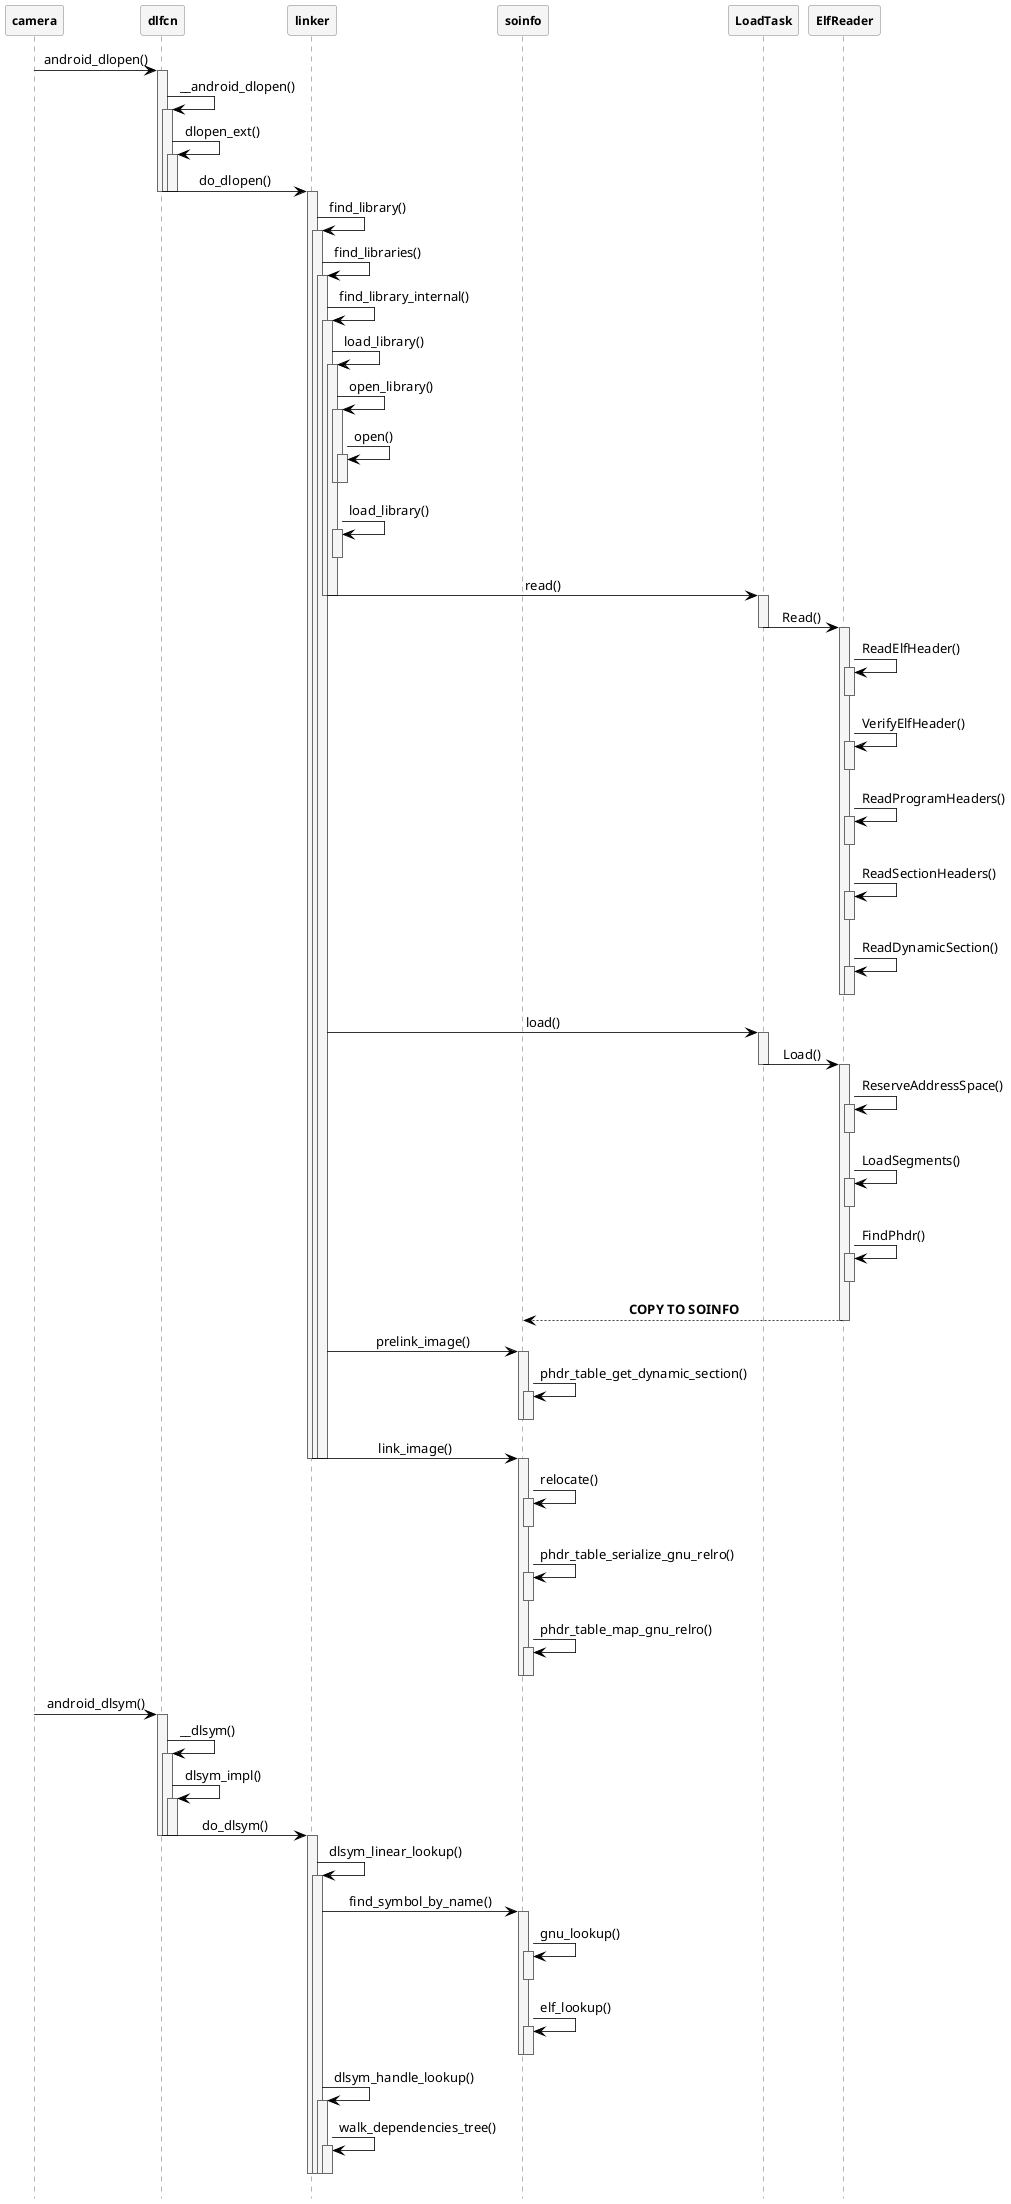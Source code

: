 @startuml libhybris
 
hide footbox
skinparam {
    ' defaultFontName Abyssinica SIL
    Shadowing false  
    backgroundColor white
    NoteFontColor #OrangeRed
    NoteFontSize 16
    NoteTextAlignment left
    NoteBackgroundColor WhiteSmoke
    NoteColor transparent
    NoteBorderThickness 0
    NoteBorderColor transparent
    NoteBorderThickness 0
    NoteShadowing false
    ParticipantPadding 0
    BoxPadding 20
    dpi 96
    ClassBackgroundColor transparent
    ClassHeaderBackgroundColor lightgreen
    ClassStereotypeFontColor transparent
    SequenceBoxBordercolor sienna
    SequenceBoxFontSize 24
    SequenceBoxFontColor Black
    SequenceBoxBackgroundColor WhiteSmoke
    SequenceLifeLineBackgroundColor WhiteSmoke
    SequenceMessageAlignment center
    SequenceGroupHeaderFontColor White
    SequenceGroupHeaderFontSize 20
    SequenceGroupBackgroundColor DarkOliveGreen
    SequenceGroupBodyBackgroundColor transparent
    SequenceGroupBorderThickness 4
    SequenceGroupBorderColor DarkOliveGreen
    ' transparent
    sequence {
        ParticipantBackgroundColor WhiteSmoke
        ParticipantBorderColor Gray
        ParticipantFontStyle Bold
        ParticipantFontSize 12
        ParticipantPadding 0
 
        LifeLineBorderColor DimGray
        ArrowColor Black
        ArrowThickness 0.8
        ColorArrowSeparationSpace 30
    }
}

participant camera
participant dlfcn
participant linker
participant soinfo
participant LoadTask
participant ElfReader

camera->dlfcn:android_dlopen()
activate dlfcn
dlfcn->dlfcn:__android_dlopen()
activate dlfcn
dlfcn->dlfcn:dlopen_ext()
activate dlfcn
dlfcn->linker:do_dlopen()
deactivate dlfcn
deactivate dlfcn
deactivate dlfcn
activate linker
linker->linker:find_library()
activate linker
linker->linker:find_libraries()
activate linker
linker->linker:find_library_internal()
activate linker
linker->linker:load_library()
activate linker
linker->linker:open_library()
activate linker
linker->linker:open()
activate linker
deactivate linker
deactivate linker
linker->linker:load_library()
activate linker
deactivate linker
linker->LoadTask:read()
deactivate linker
deactivate linker

activate LoadTask
LoadTask->ElfReader:Read()
deactivate LoadTask
activate ElfReader
ElfReader->ElfReader:ReadElfHeader()
activate ElfReader
deactivate ElfReader
ElfReader->ElfReader:VerifyElfHeader()
activate ElfReader
deactivate ElfReader
ElfReader->ElfReader:ReadProgramHeaders()
activate ElfReader
deactivate ElfReader
ElfReader->ElfReader:ReadSectionHeaders()
activate ElfReader
deactivate ElfReader
ElfReader->ElfReader:ReadDynamicSection()
activate ElfReader
deactivate ElfReader
deactivate ElfReader

linker->LoadTask:load()
activate LoadTask
LoadTask->ElfReader:Load()
deactivate LoadTask
activate ElfReader
ElfReader->ElfReader:ReserveAddressSpace()
activate ElfReader
deactivate ElfReader
ElfReader->ElfReader:LoadSegments()
activate ElfReader
deactivate ElfReader
ElfReader->ElfReader:FindPhdr()
activate ElfReader
deactivate ElfReader
ElfReader-->soinfo:**COPY TO SOINFO**
deactivate ElfReader

linker->soinfo:prelink_image()
activate soinfo
soinfo->soinfo:phdr_table_get_dynamic_section()
activate soinfo
deactivate soinfo
deactivate soinfo

linker->soinfo:link_image()
deactivate linker
deactivate linker
deactivate linker

activate soinfo
soinfo->soinfo:relocate()
activate soinfo
deactivate soinfo
soinfo->soinfo:phdr_table_serialize_gnu_relro()
activate soinfo
deactivate soinfo
soinfo->soinfo:phdr_table_map_gnu_relro()
activate soinfo
deactivate soinfo
deactivate soinfo

camera->dlfcn:android_dlsym()
activate dlfcn
dlfcn->dlfcn:__dlsym()
activate dlfcn
dlfcn->dlfcn:dlsym_impl()
activate dlfcn
dlfcn->linker:do_dlsym()
deactivate dlfcn
deactivate dlfcn
deactivate dlfcn

activate linker
linker->linker:dlsym_linear_lookup()
activate linker
linker->soinfo:find_symbol_by_name()
activate soinfo
soinfo->soinfo:gnu_lookup()
activate soinfo
deactivate soinfo
soinfo->soinfo:elf_lookup()
activate soinfo
deactivate soinfo
deactivate soinfo
deactivate soinfo

linker->linker:dlsym_handle_lookup()
activate linker
linker->linker:walk_dependencies_tree()
activate linker
deactivate linker
deactivate linker
deactivate linker
deactivate linker

@enduml